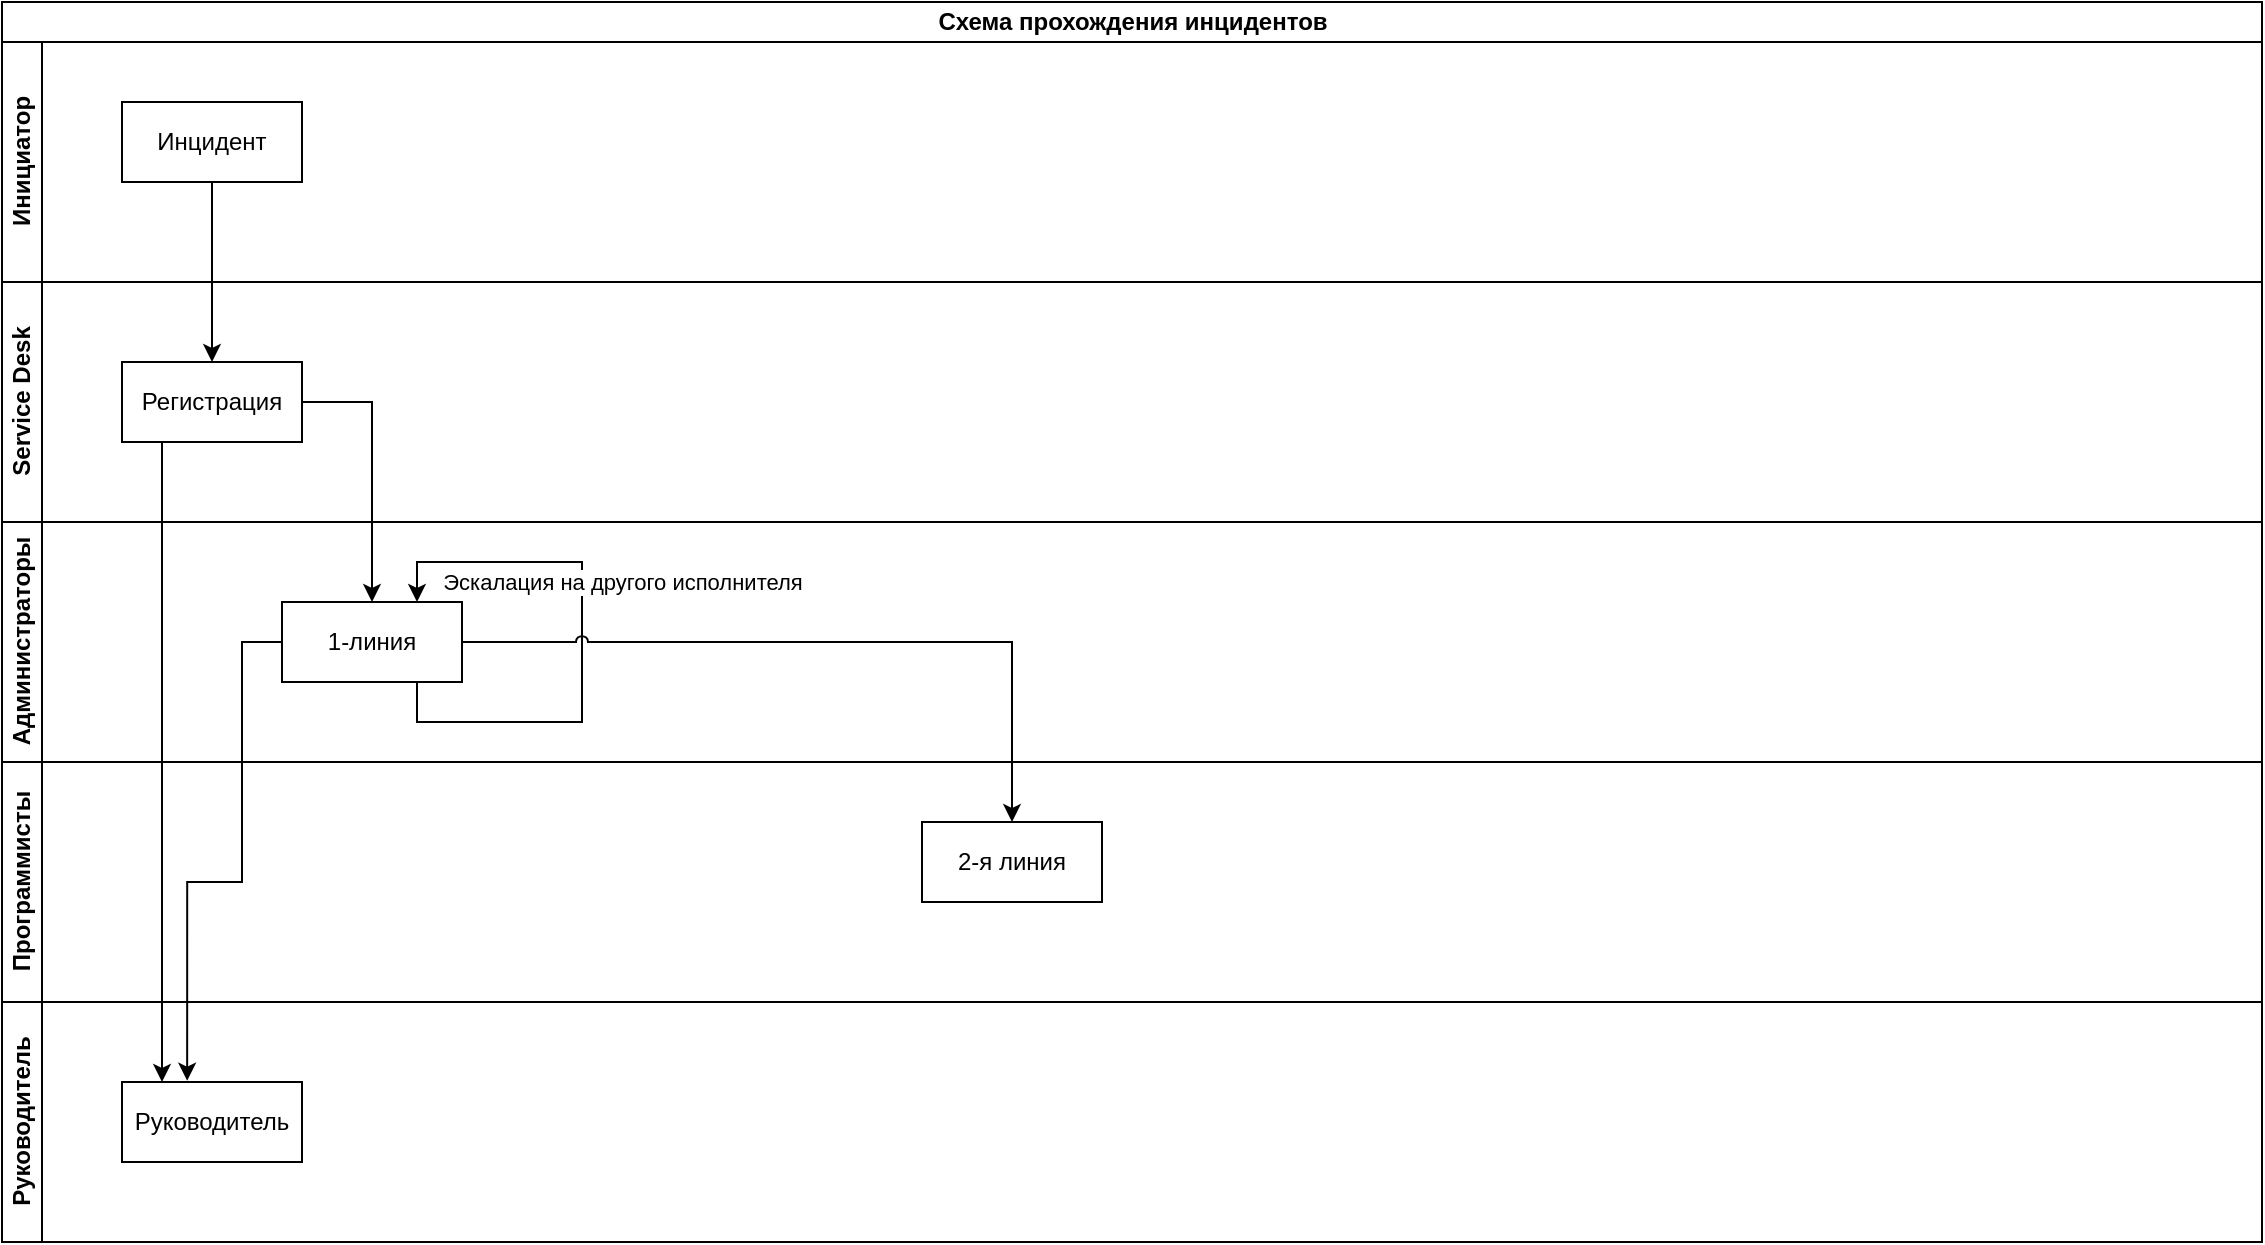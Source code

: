 <mxfile version="13.10.9" type="github">
  <diagram id="g6Zh3bmfUOynyExqeaEX" name="Page-1">
    <mxGraphModel dx="1248" dy="654" grid="1" gridSize="10" guides="1" tooltips="1" connect="1" arrows="1" fold="1" page="1" pageScale="1" pageWidth="1169" pageHeight="827" math="0" shadow="0">
      <root>
        <mxCell id="0" />
        <mxCell id="1" parent="0" />
        <mxCell id="J9beoBP9CRfEunnVCFzy-7" value="Схема прохождения инцидентов" style="swimlane;html=1;childLayout=stackLayout;resizeParent=1;resizeParentMax=0;horizontal=1;startSize=20;horizontalStack=0;" vertex="1" parent="1">
          <mxGeometry x="20" y="30" width="1130" height="620" as="geometry" />
        </mxCell>
        <mxCell id="J9beoBP9CRfEunnVCFzy-8" value="Инициатор" style="swimlane;html=1;startSize=20;horizontal=0;" vertex="1" parent="J9beoBP9CRfEunnVCFzy-7">
          <mxGeometry y="20" width="1130" height="120" as="geometry" />
        </mxCell>
        <mxCell id="J9beoBP9CRfEunnVCFzy-13" value="Инцидент" style="rounded=0;whiteSpace=wrap;html=1;" vertex="1" parent="J9beoBP9CRfEunnVCFzy-8">
          <mxGeometry x="60" y="30" width="90" height="40" as="geometry" />
        </mxCell>
        <mxCell id="J9beoBP9CRfEunnVCFzy-14" value="Service Desk" style="swimlane;html=1;startSize=20;horizontal=0;" vertex="1" parent="J9beoBP9CRfEunnVCFzy-7">
          <mxGeometry y="140" width="1130" height="120" as="geometry" />
        </mxCell>
        <mxCell id="J9beoBP9CRfEunnVCFzy-16" value="Регистрация" style="rounded=0;whiteSpace=wrap;html=1;" vertex="1" parent="J9beoBP9CRfEunnVCFzy-14">
          <mxGeometry x="60" y="40" width="90" height="40" as="geometry" />
        </mxCell>
        <mxCell id="J9beoBP9CRfEunnVCFzy-9" value="Администраторы" style="swimlane;html=1;startSize=20;horizontal=0;" vertex="1" parent="J9beoBP9CRfEunnVCFzy-7">
          <mxGeometry y="260" width="1130" height="120" as="geometry" />
        </mxCell>
        <mxCell id="J9beoBP9CRfEunnVCFzy-21" value="1-линия" style="rounded=0;whiteSpace=wrap;html=1;" vertex="1" parent="J9beoBP9CRfEunnVCFzy-9">
          <mxGeometry x="140" y="40" width="90" height="40" as="geometry" />
        </mxCell>
        <mxCell id="J9beoBP9CRfEunnVCFzy-26" style="edgeStyle=orthogonalEdgeStyle;rounded=0;orthogonalLoop=1;jettySize=auto;html=1;exitX=0.75;exitY=1;exitDx=0;exitDy=0;entryX=0.75;entryY=0;entryDx=0;entryDy=0;jumpStyle=arc;" edge="1" parent="J9beoBP9CRfEunnVCFzy-9" source="J9beoBP9CRfEunnVCFzy-21" target="J9beoBP9CRfEunnVCFzy-21">
          <mxGeometry relative="1" as="geometry">
            <Array as="points">
              <mxPoint x="208" y="100" />
              <mxPoint x="290" y="100" />
              <mxPoint x="290" y="20" />
              <mxPoint x="208" y="20" />
            </Array>
          </mxGeometry>
        </mxCell>
        <mxCell id="J9beoBP9CRfEunnVCFzy-27" value="Эскалация на другого исполнителя" style="edgeLabel;html=1;align=center;verticalAlign=middle;resizable=0;points=[];" vertex="1" connectable="0" parent="J9beoBP9CRfEunnVCFzy-26">
          <mxGeometry x="0.11" y="1" relative="1" as="geometry">
            <mxPoint x="21" y="-14.5" as="offset" />
          </mxGeometry>
        </mxCell>
        <mxCell id="J9beoBP9CRfEunnVCFzy-10" value="Программисты" style="swimlane;html=1;startSize=20;horizontal=0;" vertex="1" parent="J9beoBP9CRfEunnVCFzy-7">
          <mxGeometry y="380" width="1130" height="120" as="geometry" />
        </mxCell>
        <mxCell id="J9beoBP9CRfEunnVCFzy-23" value="2-я линия" style="rounded=0;whiteSpace=wrap;html=1;" vertex="1" parent="J9beoBP9CRfEunnVCFzy-10">
          <mxGeometry x="460" y="30" width="90" height="40" as="geometry" />
        </mxCell>
        <mxCell id="J9beoBP9CRfEunnVCFzy-11" value="Руководитель" style="swimlane;html=1;startSize=20;horizontal=0;" vertex="1" parent="J9beoBP9CRfEunnVCFzy-7">
          <mxGeometry y="500" width="1130" height="120" as="geometry" />
        </mxCell>
        <mxCell id="J9beoBP9CRfEunnVCFzy-18" value="Руководитель" style="rounded=0;whiteSpace=wrap;html=1;" vertex="1" parent="J9beoBP9CRfEunnVCFzy-11">
          <mxGeometry x="60" y="40" width="90" height="40" as="geometry" />
        </mxCell>
        <mxCell id="J9beoBP9CRfEunnVCFzy-17" style="edgeStyle=orthogonalEdgeStyle;rounded=0;orthogonalLoop=1;jettySize=auto;html=1;exitX=0.5;exitY=1;exitDx=0;exitDy=0;" edge="1" parent="J9beoBP9CRfEunnVCFzy-7" source="J9beoBP9CRfEunnVCFzy-13" target="J9beoBP9CRfEunnVCFzy-16">
          <mxGeometry relative="1" as="geometry" />
        </mxCell>
        <mxCell id="J9beoBP9CRfEunnVCFzy-19" style="edgeStyle=orthogonalEdgeStyle;rounded=0;orthogonalLoop=1;jettySize=auto;html=1;" edge="1" parent="J9beoBP9CRfEunnVCFzy-7" source="J9beoBP9CRfEunnVCFzy-16">
          <mxGeometry relative="1" as="geometry">
            <mxPoint x="80" y="540" as="targetPoint" />
            <Array as="points">
              <mxPoint x="80" y="540" />
            </Array>
          </mxGeometry>
        </mxCell>
        <mxCell id="J9beoBP9CRfEunnVCFzy-22" style="edgeStyle=orthogonalEdgeStyle;rounded=0;orthogonalLoop=1;jettySize=auto;html=1;" edge="1" parent="J9beoBP9CRfEunnVCFzy-7" source="J9beoBP9CRfEunnVCFzy-16" target="J9beoBP9CRfEunnVCFzy-21">
          <mxGeometry relative="1" as="geometry">
            <Array as="points">
              <mxPoint x="185" y="200" />
            </Array>
          </mxGeometry>
        </mxCell>
        <mxCell id="J9beoBP9CRfEunnVCFzy-24" style="edgeStyle=orthogonalEdgeStyle;rounded=0;orthogonalLoop=1;jettySize=auto;html=1;jumpStyle=arc;" edge="1" parent="J9beoBP9CRfEunnVCFzy-7" source="J9beoBP9CRfEunnVCFzy-21" target="J9beoBP9CRfEunnVCFzy-23">
          <mxGeometry relative="1" as="geometry" />
        </mxCell>
        <mxCell id="J9beoBP9CRfEunnVCFzy-25" style="edgeStyle=orthogonalEdgeStyle;rounded=0;orthogonalLoop=1;jettySize=auto;html=1;entryX=0.362;entryY=-0.016;entryDx=0;entryDy=0;entryPerimeter=0;" edge="1" parent="J9beoBP9CRfEunnVCFzy-7" source="J9beoBP9CRfEunnVCFzy-21" target="J9beoBP9CRfEunnVCFzy-18">
          <mxGeometry relative="1" as="geometry">
            <mxPoint x="140" y="520" as="targetPoint" />
            <Array as="points">
              <mxPoint x="120" y="320" />
              <mxPoint x="120" y="440" />
              <mxPoint x="93" y="440" />
            </Array>
          </mxGeometry>
        </mxCell>
      </root>
    </mxGraphModel>
  </diagram>
</mxfile>
